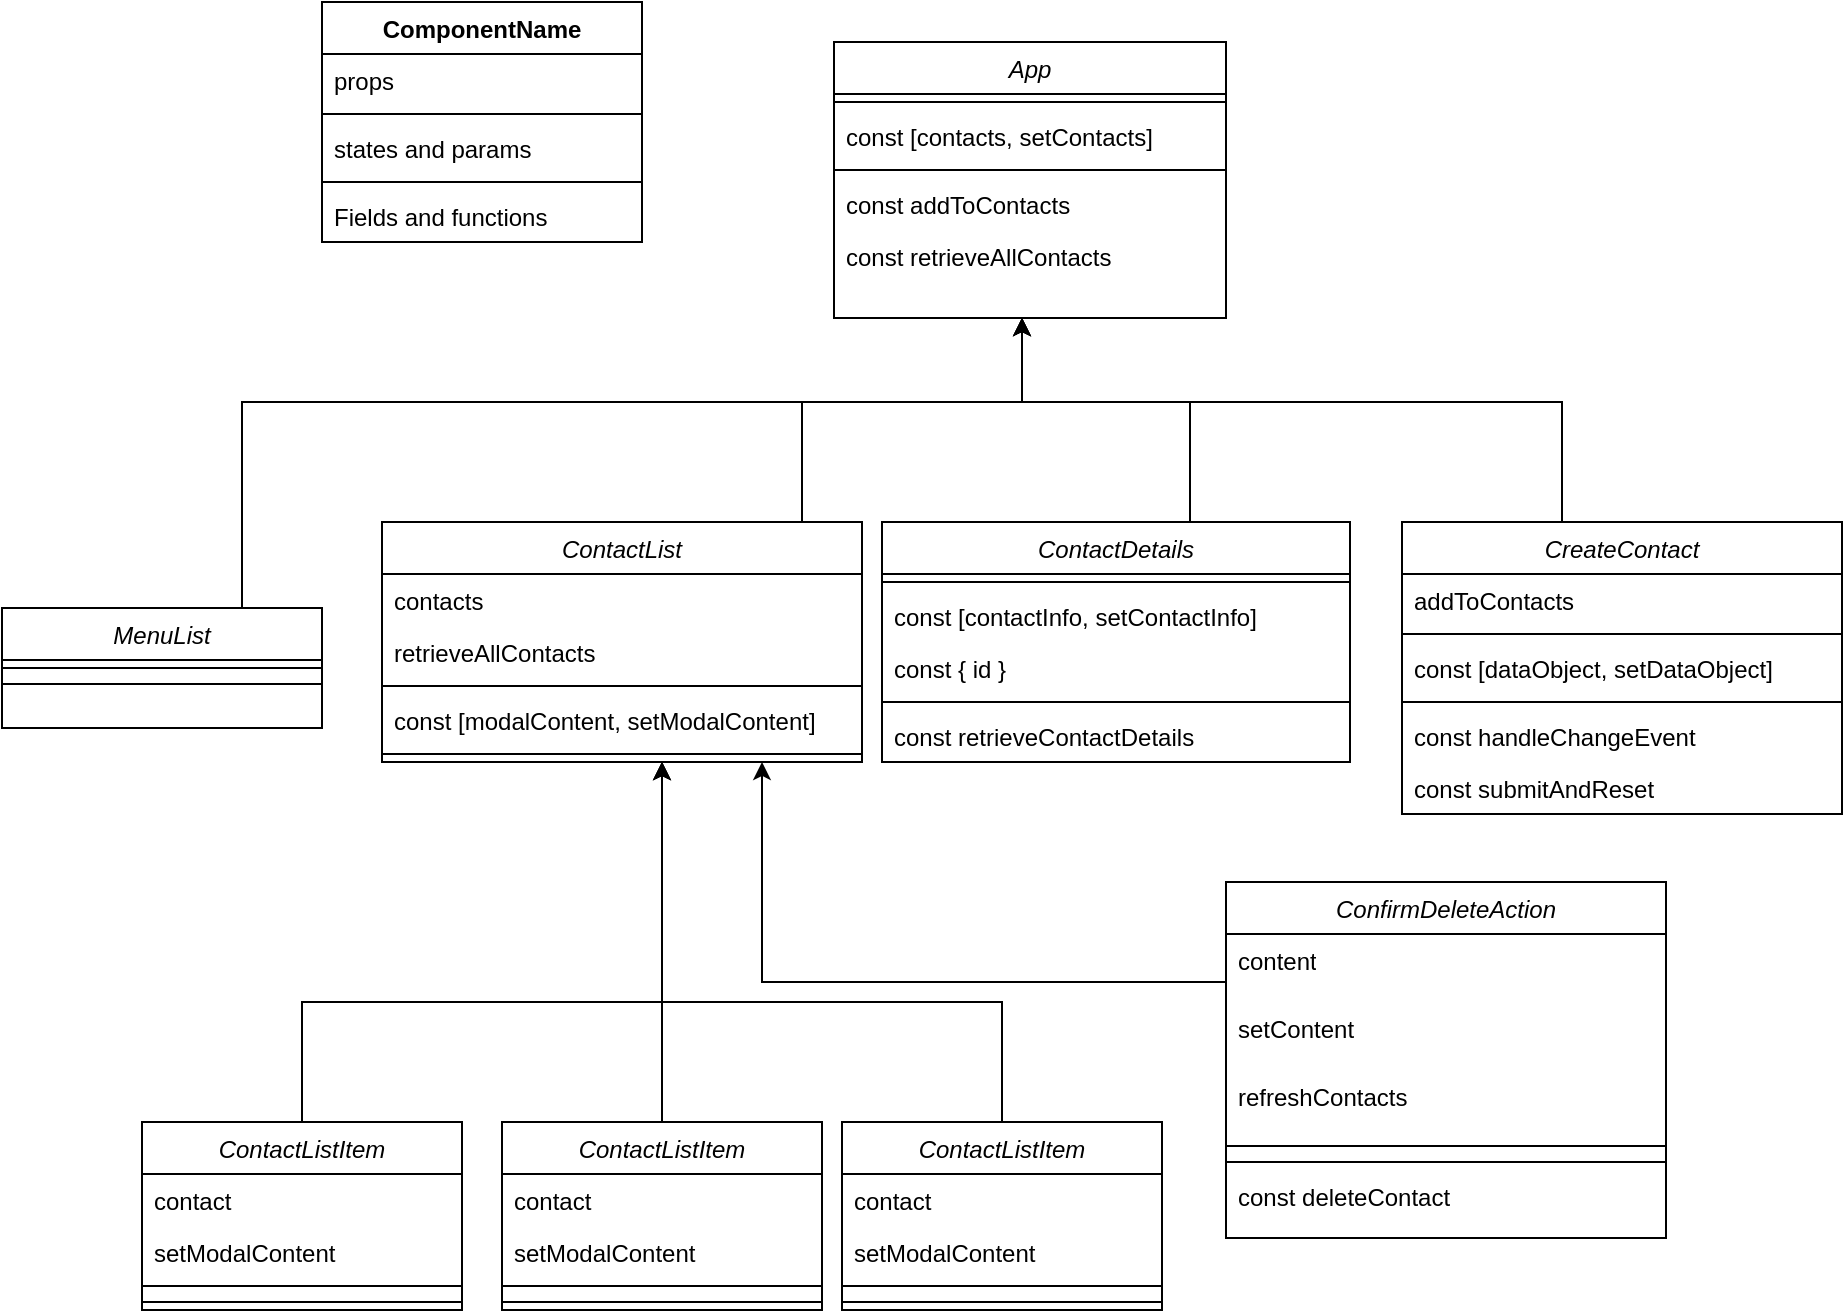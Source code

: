 <mxfile version="24.0.0" type="device">
  <diagram id="C5RBs43oDa-KdzZeNtuy" name="Page-1">
    <mxGraphModel dx="2261" dy="774" grid="1" gridSize="10" guides="1" tooltips="1" connect="1" arrows="1" fold="1" page="1" pageScale="1" pageWidth="827" pageHeight="1169" math="0" shadow="0">
      <root>
        <mxCell id="WIyWlLk6GJQsqaUBKTNV-0" />
        <mxCell id="WIyWlLk6GJQsqaUBKTNV-1" parent="WIyWlLk6GJQsqaUBKTNV-0" />
        <mxCell id="zkfFHV4jXpPFQw0GAbJ--0" value="App" style="swimlane;fontStyle=2;align=center;verticalAlign=top;childLayout=stackLayout;horizontal=1;startSize=26;horizontalStack=0;resizeParent=1;resizeLast=0;collapsible=1;marginBottom=0;rounded=0;shadow=0;strokeWidth=1;" parent="WIyWlLk6GJQsqaUBKTNV-1" vertex="1">
          <mxGeometry x="316" y="30" width="196" height="138" as="geometry">
            <mxRectangle x="230" y="140" width="160" height="26" as="alternateBounds" />
          </mxGeometry>
        </mxCell>
        <mxCell id="OYnkGJoNF9ZU12kn89GX-24" value="" style="line;strokeWidth=1;fillColor=none;align=left;verticalAlign=middle;spacingTop=-1;spacingLeft=3;spacingRight=3;rotatable=0;labelPosition=right;points=[];portConstraint=eastwest;strokeColor=inherit;" vertex="1" parent="zkfFHV4jXpPFQw0GAbJ--0">
          <mxGeometry y="26" width="196" height="8" as="geometry" />
        </mxCell>
        <mxCell id="1z3AmAF0cF7y_BtIDkXV-24" value="const [contacts, setContacts]" style="text;strokeColor=none;fillColor=none;align=left;verticalAlign=top;spacingLeft=4;spacingRight=4;overflow=hidden;rotatable=0;points=[[0,0.5],[1,0.5]];portConstraint=eastwest;whiteSpace=wrap;html=1;" parent="zkfFHV4jXpPFQw0GAbJ--0" vertex="1">
          <mxGeometry y="34" width="196" height="26" as="geometry" />
        </mxCell>
        <mxCell id="zkfFHV4jXpPFQw0GAbJ--4" value="" style="line;html=1;strokeWidth=1;align=left;verticalAlign=middle;spacingTop=-1;spacingLeft=3;spacingRight=3;rotatable=0;labelPosition=right;points=[];portConstraint=eastwest;" parent="zkfFHV4jXpPFQw0GAbJ--0" vertex="1">
          <mxGeometry y="60" width="196" height="8" as="geometry" />
        </mxCell>
        <mxCell id="1z3AmAF0cF7y_BtIDkXV-26" value="const addToContacts" style="text;strokeColor=none;fillColor=none;align=left;verticalAlign=top;spacingLeft=4;spacingRight=4;overflow=hidden;rotatable=0;points=[[0,0.5],[1,0.5]];portConstraint=eastwest;whiteSpace=wrap;html=1;" parent="zkfFHV4jXpPFQw0GAbJ--0" vertex="1">
          <mxGeometry y="68" width="196" height="26" as="geometry" />
        </mxCell>
        <mxCell id="1z3AmAF0cF7y_BtIDkXV-32" value="const retrieveAllContacts" style="text;strokeColor=none;fillColor=none;align=left;verticalAlign=top;spacingLeft=4;spacingRight=4;overflow=hidden;rotatable=0;points=[[0,0.5],[1,0.5]];portConstraint=eastwest;whiteSpace=wrap;html=1;" parent="zkfFHV4jXpPFQw0GAbJ--0" vertex="1">
          <mxGeometry y="94" width="196" height="26" as="geometry" />
        </mxCell>
        <mxCell id="1z3AmAF0cF7y_BtIDkXV-3" style="edgeStyle=orthogonalEdgeStyle;rounded=0;orthogonalLoop=1;jettySize=auto;html=1;" parent="WIyWlLk6GJQsqaUBKTNV-1" source="1z3AmAF0cF7y_BtIDkXV-0" target="zkfFHV4jXpPFQw0GAbJ--0" edge="1">
          <mxGeometry relative="1" as="geometry">
            <Array as="points">
              <mxPoint x="20" y="210" />
              <mxPoint x="410" y="210" />
            </Array>
          </mxGeometry>
        </mxCell>
        <mxCell id="1z3AmAF0cF7y_BtIDkXV-0" value="MenuList" style="swimlane;fontStyle=2;align=center;verticalAlign=top;childLayout=stackLayout;horizontal=1;startSize=26;horizontalStack=0;resizeParent=1;resizeLast=0;collapsible=1;marginBottom=0;rounded=0;shadow=0;strokeWidth=1;" parent="WIyWlLk6GJQsqaUBKTNV-1" vertex="1">
          <mxGeometry x="-100" y="313" width="160" height="60" as="geometry">
            <mxRectangle x="230" y="140" width="160" height="26" as="alternateBounds" />
          </mxGeometry>
        </mxCell>
        <mxCell id="1z3AmAF0cF7y_BtIDkXV-2" value="" style="line;html=1;strokeWidth=1;align=left;verticalAlign=middle;spacingTop=-1;spacingLeft=3;spacingRight=3;rotatable=0;labelPosition=right;points=[];portConstraint=eastwest;" parent="1z3AmAF0cF7y_BtIDkXV-0" vertex="1">
          <mxGeometry y="26" width="160" height="8" as="geometry" />
        </mxCell>
        <mxCell id="OYnkGJoNF9ZU12kn89GX-33" value="" style="line;strokeWidth=1;fillColor=none;align=left;verticalAlign=middle;spacingTop=-1;spacingLeft=3;spacingRight=3;rotatable=0;labelPosition=right;points=[];portConstraint=eastwest;strokeColor=inherit;" vertex="1" parent="1z3AmAF0cF7y_BtIDkXV-0">
          <mxGeometry y="34" width="160" height="8" as="geometry" />
        </mxCell>
        <mxCell id="1z3AmAF0cF7y_BtIDkXV-7" style="edgeStyle=orthogonalEdgeStyle;rounded=0;orthogonalLoop=1;jettySize=auto;html=1;" parent="WIyWlLk6GJQsqaUBKTNV-1" source="1z3AmAF0cF7y_BtIDkXV-4" target="zkfFHV4jXpPFQw0GAbJ--0" edge="1">
          <mxGeometry relative="1" as="geometry">
            <Array as="points">
              <mxPoint x="300" y="210" />
              <mxPoint x="410" y="210" />
            </Array>
          </mxGeometry>
        </mxCell>
        <mxCell id="1z3AmAF0cF7y_BtIDkXV-4" value="ContactList" style="swimlane;fontStyle=2;align=center;verticalAlign=top;childLayout=stackLayout;horizontal=1;startSize=26;horizontalStack=0;resizeParent=1;resizeLast=0;collapsible=1;marginBottom=0;rounded=0;shadow=0;strokeWidth=1;" parent="WIyWlLk6GJQsqaUBKTNV-1" vertex="1">
          <mxGeometry x="90" y="270" width="240" height="120" as="geometry">
            <mxRectangle x="230" y="140" width="160" height="26" as="alternateBounds" />
          </mxGeometry>
        </mxCell>
        <mxCell id="1z3AmAF0cF7y_BtIDkXV-25" value="contacts" style="text;strokeColor=none;fillColor=none;align=left;verticalAlign=top;spacingLeft=4;spacingRight=4;overflow=hidden;rotatable=0;points=[[0,0.5],[1,0.5]];portConstraint=eastwest;whiteSpace=wrap;html=1;" parent="1z3AmAF0cF7y_BtIDkXV-4" vertex="1">
          <mxGeometry y="26" width="240" height="26" as="geometry" />
        </mxCell>
        <mxCell id="OYnkGJoNF9ZU12kn89GX-16" value="retrieveAllContacts" style="text;strokeColor=none;fillColor=none;align=left;verticalAlign=top;spacingLeft=4;spacingRight=4;overflow=hidden;rotatable=0;points=[[0,0.5],[1,0.5]];portConstraint=eastwest;whiteSpace=wrap;html=1;" vertex="1" parent="1z3AmAF0cF7y_BtIDkXV-4">
          <mxGeometry y="52" width="240" height="26" as="geometry" />
        </mxCell>
        <mxCell id="OYnkGJoNF9ZU12kn89GX-27" value="" style="line;strokeWidth=1;fillColor=none;align=left;verticalAlign=middle;spacingTop=-1;spacingLeft=3;spacingRight=3;rotatable=0;labelPosition=right;points=[];portConstraint=eastwest;strokeColor=inherit;" vertex="1" parent="1z3AmAF0cF7y_BtIDkXV-4">
          <mxGeometry y="78" width="240" height="8" as="geometry" />
        </mxCell>
        <mxCell id="OYnkGJoNF9ZU12kn89GX-28" value="const [modalContent, setModalContent]" style="text;strokeColor=none;fillColor=none;align=left;verticalAlign=top;spacingLeft=4;spacingRight=4;overflow=hidden;rotatable=0;points=[[0,0.5],[1,0.5]];portConstraint=eastwest;whiteSpace=wrap;html=1;" vertex="1" parent="1z3AmAF0cF7y_BtIDkXV-4">
          <mxGeometry y="86" width="240" height="26" as="geometry" />
        </mxCell>
        <mxCell id="1z3AmAF0cF7y_BtIDkXV-6" value="" style="line;html=1;strokeWidth=1;align=left;verticalAlign=middle;spacingTop=-1;spacingLeft=3;spacingRight=3;rotatable=0;labelPosition=right;points=[];portConstraint=eastwest;" parent="1z3AmAF0cF7y_BtIDkXV-4" vertex="1">
          <mxGeometry y="112" width="240" height="8" as="geometry" />
        </mxCell>
        <mxCell id="1z3AmAF0cF7y_BtIDkXV-11" style="edgeStyle=orthogonalEdgeStyle;rounded=0;orthogonalLoop=1;jettySize=auto;html=1;" parent="WIyWlLk6GJQsqaUBKTNV-1" source="1z3AmAF0cF7y_BtIDkXV-8" target="zkfFHV4jXpPFQw0GAbJ--0" edge="1">
          <mxGeometry relative="1" as="geometry">
            <Array as="points">
              <mxPoint x="494" y="210" />
              <mxPoint x="410" y="210" />
            </Array>
          </mxGeometry>
        </mxCell>
        <mxCell id="1z3AmAF0cF7y_BtIDkXV-8" value="ContactDetails" style="swimlane;fontStyle=2;align=center;verticalAlign=top;childLayout=stackLayout;horizontal=1;startSize=26;horizontalStack=0;resizeParent=1;resizeLast=0;collapsible=1;marginBottom=0;rounded=0;shadow=0;strokeWidth=1;" parent="WIyWlLk6GJQsqaUBKTNV-1" vertex="1">
          <mxGeometry x="340" y="270" width="234" height="120" as="geometry">
            <mxRectangle x="230" y="140" width="160" height="26" as="alternateBounds" />
          </mxGeometry>
        </mxCell>
        <mxCell id="OYnkGJoNF9ZU12kn89GX-25" value="" style="line;strokeWidth=1;fillColor=none;align=left;verticalAlign=middle;spacingTop=-1;spacingLeft=3;spacingRight=3;rotatable=0;labelPosition=right;points=[];portConstraint=eastwest;strokeColor=inherit;" vertex="1" parent="1z3AmAF0cF7y_BtIDkXV-8">
          <mxGeometry y="26" width="234" height="8" as="geometry" />
        </mxCell>
        <mxCell id="1z3AmAF0cF7y_BtIDkXV-29" value="const [contactInfo, setContactInfo]" style="text;strokeColor=none;fillColor=none;align=left;verticalAlign=top;spacingLeft=4;spacingRight=4;overflow=hidden;rotatable=0;points=[[0,0.5],[1,0.5]];portConstraint=eastwest;whiteSpace=wrap;html=1;" parent="1z3AmAF0cF7y_BtIDkXV-8" vertex="1">
          <mxGeometry y="34" width="234" height="26" as="geometry" />
        </mxCell>
        <mxCell id="OYnkGJoNF9ZU12kn89GX-1" value="const { id }" style="text;strokeColor=none;fillColor=none;align=left;verticalAlign=top;spacingLeft=4;spacingRight=4;overflow=hidden;rotatable=0;points=[[0,0.5],[1,0.5]];portConstraint=eastwest;whiteSpace=wrap;html=1;" vertex="1" parent="1z3AmAF0cF7y_BtIDkXV-8">
          <mxGeometry y="60" width="234" height="26" as="geometry" />
        </mxCell>
        <mxCell id="1z3AmAF0cF7y_BtIDkXV-10" value="" style="line;html=1;strokeWidth=1;align=left;verticalAlign=middle;spacingTop=-1;spacingLeft=3;spacingRight=3;rotatable=0;labelPosition=right;points=[];portConstraint=eastwest;" parent="1z3AmAF0cF7y_BtIDkXV-8" vertex="1">
          <mxGeometry y="86" width="234" height="8" as="geometry" />
        </mxCell>
        <mxCell id="1z3AmAF0cF7y_BtIDkXV-31" value="const retrieveContactDetails" style="text;strokeColor=none;fillColor=none;align=left;verticalAlign=top;spacingLeft=4;spacingRight=4;overflow=hidden;rotatable=0;points=[[0,0.5],[1,0.5]];portConstraint=eastwest;whiteSpace=wrap;html=1;" parent="1z3AmAF0cF7y_BtIDkXV-8" vertex="1">
          <mxGeometry y="94" width="234" height="26" as="geometry" />
        </mxCell>
        <mxCell id="1z3AmAF0cF7y_BtIDkXV-15" style="edgeStyle=orthogonalEdgeStyle;rounded=0;orthogonalLoop=1;jettySize=auto;html=1;" parent="WIyWlLk6GJQsqaUBKTNV-1" source="1z3AmAF0cF7y_BtIDkXV-12" target="zkfFHV4jXpPFQw0GAbJ--0" edge="1">
          <mxGeometry relative="1" as="geometry">
            <Array as="points">
              <mxPoint x="680" y="210" />
              <mxPoint x="410" y="210" />
            </Array>
          </mxGeometry>
        </mxCell>
        <mxCell id="1z3AmAF0cF7y_BtIDkXV-12" value="CreateContact" style="swimlane;fontStyle=2;align=center;verticalAlign=top;childLayout=stackLayout;horizontal=1;startSize=26;horizontalStack=0;resizeParent=1;resizeLast=0;collapsible=1;marginBottom=0;rounded=0;shadow=0;strokeWidth=1;" parent="WIyWlLk6GJQsqaUBKTNV-1" vertex="1">
          <mxGeometry x="600" y="270" width="220" height="146" as="geometry">
            <mxRectangle x="230" y="140" width="160" height="26" as="alternateBounds" />
          </mxGeometry>
        </mxCell>
        <mxCell id="1z3AmAF0cF7y_BtIDkXV-28" value="addToContacts" style="text;strokeColor=none;fillColor=none;align=left;verticalAlign=top;spacingLeft=4;spacingRight=4;overflow=hidden;rotatable=0;points=[[0,0.5],[1,0.5]];portConstraint=eastwest;whiteSpace=wrap;html=1;" parent="1z3AmAF0cF7y_BtIDkXV-12" vertex="1">
          <mxGeometry y="26" width="220" height="26" as="geometry" />
        </mxCell>
        <mxCell id="OYnkGJoNF9ZU12kn89GX-26" value="" style="line;strokeWidth=1;fillColor=none;align=left;verticalAlign=middle;spacingTop=-1;spacingLeft=3;spacingRight=3;rotatable=0;labelPosition=right;points=[];portConstraint=eastwest;strokeColor=inherit;" vertex="1" parent="1z3AmAF0cF7y_BtIDkXV-12">
          <mxGeometry y="52" width="220" height="8" as="geometry" />
        </mxCell>
        <mxCell id="1z3AmAF0cF7y_BtIDkXV-27" value="const [dataObject, setDataObject]" style="text;strokeColor=none;fillColor=none;align=left;verticalAlign=top;spacingLeft=4;spacingRight=4;overflow=hidden;rotatable=0;points=[[0,0.5],[1,0.5]];portConstraint=eastwest;whiteSpace=wrap;html=1;" parent="1z3AmAF0cF7y_BtIDkXV-12" vertex="1">
          <mxGeometry y="60" width="220" height="26" as="geometry" />
        </mxCell>
        <mxCell id="1z3AmAF0cF7y_BtIDkXV-14" value="" style="line;html=1;strokeWidth=1;align=left;verticalAlign=middle;spacingTop=-1;spacingLeft=3;spacingRight=3;rotatable=0;labelPosition=right;points=[];portConstraint=eastwest;" parent="1z3AmAF0cF7y_BtIDkXV-12" vertex="1">
          <mxGeometry y="86" width="220" height="8" as="geometry" />
        </mxCell>
        <mxCell id="OYnkGJoNF9ZU12kn89GX-0" value="const handleChangeEvent" style="text;strokeColor=none;fillColor=none;align=left;verticalAlign=top;spacingLeft=4;spacingRight=4;overflow=hidden;rotatable=0;points=[[0,0.5],[1,0.5]];portConstraint=eastwest;whiteSpace=wrap;html=1;" vertex="1" parent="1z3AmAF0cF7y_BtIDkXV-12">
          <mxGeometry y="94" width="220" height="26" as="geometry" />
        </mxCell>
        <mxCell id="1z3AmAF0cF7y_BtIDkXV-34" value="const submitAndReset" style="text;strokeColor=none;fillColor=none;align=left;verticalAlign=top;spacingLeft=4;spacingRight=4;overflow=hidden;rotatable=0;points=[[0,0.5],[1,0.5]];portConstraint=eastwest;whiteSpace=wrap;html=1;" parent="1z3AmAF0cF7y_BtIDkXV-12" vertex="1">
          <mxGeometry y="120" width="220" height="26" as="geometry" />
        </mxCell>
        <mxCell id="1z3AmAF0cF7y_BtIDkXV-18" style="edgeStyle=orthogonalEdgeStyle;rounded=0;orthogonalLoop=1;jettySize=auto;html=1;" parent="WIyWlLk6GJQsqaUBKTNV-1" source="1z3AmAF0cF7y_BtIDkXV-16" target="1z3AmAF0cF7y_BtIDkXV-4" edge="1">
          <mxGeometry relative="1" as="geometry">
            <Array as="points">
              <mxPoint x="50" y="510" />
              <mxPoint x="230" y="510" />
            </Array>
          </mxGeometry>
        </mxCell>
        <mxCell id="1z3AmAF0cF7y_BtIDkXV-16" value="ContactListItem" style="swimlane;fontStyle=2;align=center;verticalAlign=top;childLayout=stackLayout;horizontal=1;startSize=26;horizontalStack=0;resizeParent=1;resizeLast=0;collapsible=1;marginBottom=0;rounded=0;shadow=0;strokeWidth=1;" parent="WIyWlLk6GJQsqaUBKTNV-1" vertex="1">
          <mxGeometry x="-30" y="570" width="160" height="94" as="geometry">
            <mxRectangle x="230" y="140" width="160" height="26" as="alternateBounds" />
          </mxGeometry>
        </mxCell>
        <mxCell id="1z3AmAF0cF7y_BtIDkXV-33" value="contact" style="text;strokeColor=none;fillColor=none;align=left;verticalAlign=top;spacingLeft=4;spacingRight=4;overflow=hidden;rotatable=0;points=[[0,0.5],[1,0.5]];portConstraint=eastwest;whiteSpace=wrap;html=1;" parent="1z3AmAF0cF7y_BtIDkXV-16" vertex="1">
          <mxGeometry y="26" width="160" height="26" as="geometry" />
        </mxCell>
        <mxCell id="OYnkGJoNF9ZU12kn89GX-17" value="setModalContent" style="text;strokeColor=none;fillColor=none;align=left;verticalAlign=top;spacingLeft=4;spacingRight=4;overflow=hidden;rotatable=0;points=[[0,0.5],[1,0.5]];portConstraint=eastwest;whiteSpace=wrap;html=1;" vertex="1" parent="1z3AmAF0cF7y_BtIDkXV-16">
          <mxGeometry y="52" width="160" height="26" as="geometry" />
        </mxCell>
        <mxCell id="OYnkGJoNF9ZU12kn89GX-32" value="" style="line;strokeWidth=1;fillColor=none;align=left;verticalAlign=middle;spacingTop=-1;spacingLeft=3;spacingRight=3;rotatable=0;labelPosition=right;points=[];portConstraint=eastwest;strokeColor=inherit;" vertex="1" parent="1z3AmAF0cF7y_BtIDkXV-16">
          <mxGeometry y="78" width="160" height="8" as="geometry" />
        </mxCell>
        <mxCell id="1z3AmAF0cF7y_BtIDkXV-17" value="" style="line;html=1;strokeWidth=1;align=left;verticalAlign=middle;spacingTop=-1;spacingLeft=3;spacingRight=3;rotatable=0;labelPosition=right;points=[];portConstraint=eastwest;" parent="1z3AmAF0cF7y_BtIDkXV-16" vertex="1">
          <mxGeometry y="86" width="160" height="8" as="geometry" />
        </mxCell>
        <mxCell id="1z3AmAF0cF7y_BtIDkXV-20" value="ComponentName" style="swimlane;fontStyle=1;align=center;verticalAlign=top;childLayout=stackLayout;horizontal=1;startSize=26;horizontalStack=0;resizeParent=1;resizeParentMax=0;resizeLast=0;collapsible=1;marginBottom=0;whiteSpace=wrap;html=1;" parent="WIyWlLk6GJQsqaUBKTNV-1" vertex="1">
          <mxGeometry x="60" y="10" width="160" height="120" as="geometry" />
        </mxCell>
        <mxCell id="1z3AmAF0cF7y_BtIDkXV-21" value="props" style="text;strokeColor=none;fillColor=none;align=left;verticalAlign=top;spacingLeft=4;spacingRight=4;overflow=hidden;rotatable=0;points=[[0,0.5],[1,0.5]];portConstraint=eastwest;whiteSpace=wrap;html=1;" parent="1z3AmAF0cF7y_BtIDkXV-20" vertex="1">
          <mxGeometry y="26" width="160" height="26" as="geometry" />
        </mxCell>
        <mxCell id="1z3AmAF0cF7y_BtIDkXV-22" value="" style="line;strokeWidth=1;fillColor=none;align=left;verticalAlign=middle;spacingTop=-1;spacingLeft=3;spacingRight=3;rotatable=0;labelPosition=right;points=[];portConstraint=eastwest;strokeColor=inherit;" parent="1z3AmAF0cF7y_BtIDkXV-20" vertex="1">
          <mxGeometry y="52" width="160" height="8" as="geometry" />
        </mxCell>
        <mxCell id="OYnkGJoNF9ZU12kn89GX-22" value="states and params" style="text;strokeColor=none;fillColor=none;align=left;verticalAlign=top;spacingLeft=4;spacingRight=4;overflow=hidden;rotatable=0;points=[[0,0.5],[1,0.5]];portConstraint=eastwest;whiteSpace=wrap;html=1;" vertex="1" parent="1z3AmAF0cF7y_BtIDkXV-20">
          <mxGeometry y="60" width="160" height="26" as="geometry" />
        </mxCell>
        <mxCell id="OYnkGJoNF9ZU12kn89GX-23" value="" style="line;strokeWidth=1;fillColor=none;align=left;verticalAlign=middle;spacingTop=-1;spacingLeft=3;spacingRight=3;rotatable=0;labelPosition=right;points=[];portConstraint=eastwest;strokeColor=inherit;" vertex="1" parent="1z3AmAF0cF7y_BtIDkXV-20">
          <mxGeometry y="86" width="160" height="8" as="geometry" />
        </mxCell>
        <mxCell id="1z3AmAF0cF7y_BtIDkXV-23" value="Fields and functions" style="text;strokeColor=none;fillColor=none;align=left;verticalAlign=top;spacingLeft=4;spacingRight=4;overflow=hidden;rotatable=0;points=[[0,0.5],[1,0.5]];portConstraint=eastwest;whiteSpace=wrap;html=1;" parent="1z3AmAF0cF7y_BtIDkXV-20" vertex="1">
          <mxGeometry y="94" width="160" height="26" as="geometry" />
        </mxCell>
        <mxCell id="OYnkGJoNF9ZU12kn89GX-5" style="edgeStyle=orthogonalEdgeStyle;rounded=0;orthogonalLoop=1;jettySize=auto;html=1;" edge="1" parent="WIyWlLk6GJQsqaUBKTNV-1" source="OYnkGJoNF9ZU12kn89GX-2" target="1z3AmAF0cF7y_BtIDkXV-4">
          <mxGeometry relative="1" as="geometry">
            <Array as="points">
              <mxPoint x="230" y="440" />
              <mxPoint x="230" y="440" />
            </Array>
          </mxGeometry>
        </mxCell>
        <mxCell id="OYnkGJoNF9ZU12kn89GX-2" value="ContactListItem" style="swimlane;fontStyle=2;align=center;verticalAlign=top;childLayout=stackLayout;horizontal=1;startSize=26;horizontalStack=0;resizeParent=1;resizeLast=0;collapsible=1;marginBottom=0;rounded=0;shadow=0;strokeWidth=1;" vertex="1" parent="WIyWlLk6GJQsqaUBKTNV-1">
          <mxGeometry x="150" y="570" width="160" height="94" as="geometry">
            <mxRectangle x="230" y="140" width="160" height="26" as="alternateBounds" />
          </mxGeometry>
        </mxCell>
        <mxCell id="OYnkGJoNF9ZU12kn89GX-3" value="contact" style="text;strokeColor=none;fillColor=none;align=left;verticalAlign=top;spacingLeft=4;spacingRight=4;overflow=hidden;rotatable=0;points=[[0,0.5],[1,0.5]];portConstraint=eastwest;whiteSpace=wrap;html=1;" vertex="1" parent="OYnkGJoNF9ZU12kn89GX-2">
          <mxGeometry y="26" width="160" height="26" as="geometry" />
        </mxCell>
        <mxCell id="OYnkGJoNF9ZU12kn89GX-18" value="setModalContent" style="text;strokeColor=none;fillColor=none;align=left;verticalAlign=top;spacingLeft=4;spacingRight=4;overflow=hidden;rotatable=0;points=[[0,0.5],[1,0.5]];portConstraint=eastwest;whiteSpace=wrap;html=1;" vertex="1" parent="OYnkGJoNF9ZU12kn89GX-2">
          <mxGeometry y="52" width="160" height="26" as="geometry" />
        </mxCell>
        <mxCell id="OYnkGJoNF9ZU12kn89GX-30" value="" style="line;strokeWidth=1;fillColor=none;align=left;verticalAlign=middle;spacingTop=-1;spacingLeft=3;spacingRight=3;rotatable=0;labelPosition=right;points=[];portConstraint=eastwest;strokeColor=inherit;" vertex="1" parent="OYnkGJoNF9ZU12kn89GX-2">
          <mxGeometry y="78" width="160" height="8" as="geometry" />
        </mxCell>
        <mxCell id="OYnkGJoNF9ZU12kn89GX-4" value="" style="line;html=1;strokeWidth=1;align=left;verticalAlign=middle;spacingTop=-1;spacingLeft=3;spacingRight=3;rotatable=0;labelPosition=right;points=[];portConstraint=eastwest;" vertex="1" parent="OYnkGJoNF9ZU12kn89GX-2">
          <mxGeometry y="86" width="160" height="8" as="geometry" />
        </mxCell>
        <mxCell id="OYnkGJoNF9ZU12kn89GX-9" style="edgeStyle=orthogonalEdgeStyle;rounded=0;orthogonalLoop=1;jettySize=auto;html=1;" edge="1" parent="WIyWlLk6GJQsqaUBKTNV-1" source="OYnkGJoNF9ZU12kn89GX-6" target="1z3AmAF0cF7y_BtIDkXV-4">
          <mxGeometry relative="1" as="geometry">
            <Array as="points">
              <mxPoint x="400" y="510" />
              <mxPoint x="230" y="510" />
            </Array>
          </mxGeometry>
        </mxCell>
        <mxCell id="OYnkGJoNF9ZU12kn89GX-6" value="ContactListItem" style="swimlane;fontStyle=2;align=center;verticalAlign=top;childLayout=stackLayout;horizontal=1;startSize=26;horizontalStack=0;resizeParent=1;resizeLast=0;collapsible=1;marginBottom=0;rounded=0;shadow=0;strokeWidth=1;" vertex="1" parent="WIyWlLk6GJQsqaUBKTNV-1">
          <mxGeometry x="320" y="570" width="160" height="94" as="geometry">
            <mxRectangle x="230" y="140" width="160" height="26" as="alternateBounds" />
          </mxGeometry>
        </mxCell>
        <mxCell id="OYnkGJoNF9ZU12kn89GX-7" value="contact" style="text;strokeColor=none;fillColor=none;align=left;verticalAlign=top;spacingLeft=4;spacingRight=4;overflow=hidden;rotatable=0;points=[[0,0.5],[1,0.5]];portConstraint=eastwest;whiteSpace=wrap;html=1;" vertex="1" parent="OYnkGJoNF9ZU12kn89GX-6">
          <mxGeometry y="26" width="160" height="26" as="geometry" />
        </mxCell>
        <mxCell id="OYnkGJoNF9ZU12kn89GX-19" value="setModalContent" style="text;strokeColor=none;fillColor=none;align=left;verticalAlign=top;spacingLeft=4;spacingRight=4;overflow=hidden;rotatable=0;points=[[0,0.5],[1,0.5]];portConstraint=eastwest;whiteSpace=wrap;html=1;" vertex="1" parent="OYnkGJoNF9ZU12kn89GX-6">
          <mxGeometry y="52" width="160" height="26" as="geometry" />
        </mxCell>
        <mxCell id="OYnkGJoNF9ZU12kn89GX-31" value="" style="line;strokeWidth=1;fillColor=none;align=left;verticalAlign=middle;spacingTop=-1;spacingLeft=3;spacingRight=3;rotatable=0;labelPosition=right;points=[];portConstraint=eastwest;strokeColor=inherit;" vertex="1" parent="OYnkGJoNF9ZU12kn89GX-6">
          <mxGeometry y="78" width="160" height="8" as="geometry" />
        </mxCell>
        <mxCell id="OYnkGJoNF9ZU12kn89GX-8" value="" style="line;html=1;strokeWidth=1;align=left;verticalAlign=middle;spacingTop=-1;spacingLeft=3;spacingRight=3;rotatable=0;labelPosition=right;points=[];portConstraint=eastwest;" vertex="1" parent="OYnkGJoNF9ZU12kn89GX-6">
          <mxGeometry y="86" width="160" height="8" as="geometry" />
        </mxCell>
        <mxCell id="OYnkGJoNF9ZU12kn89GX-14" style="edgeStyle=orthogonalEdgeStyle;rounded=0;orthogonalLoop=1;jettySize=auto;html=1;" edge="1" parent="WIyWlLk6GJQsqaUBKTNV-1" source="OYnkGJoNF9ZU12kn89GX-10" target="1z3AmAF0cF7y_BtIDkXV-4">
          <mxGeometry relative="1" as="geometry">
            <Array as="points">
              <mxPoint x="622" y="500" />
              <mxPoint x="280" y="500" />
            </Array>
          </mxGeometry>
        </mxCell>
        <mxCell id="OYnkGJoNF9ZU12kn89GX-10" value="ConfirmDeleteAction" style="swimlane;fontStyle=2;align=center;verticalAlign=top;childLayout=stackLayout;horizontal=1;startSize=26;horizontalStack=0;resizeParent=1;resizeLast=0;collapsible=1;marginBottom=0;rounded=0;shadow=0;strokeWidth=1;" vertex="1" parent="WIyWlLk6GJQsqaUBKTNV-1">
          <mxGeometry x="512" y="450" width="220" height="178" as="geometry">
            <mxRectangle x="230" y="140" width="160" height="26" as="alternateBounds" />
          </mxGeometry>
        </mxCell>
        <mxCell id="OYnkGJoNF9ZU12kn89GX-11" value="content" style="text;strokeColor=none;fillColor=none;align=left;verticalAlign=top;spacingLeft=4;spacingRight=4;overflow=hidden;rotatable=0;points=[[0,0.5],[1,0.5]];portConstraint=eastwest;whiteSpace=wrap;html=1;" vertex="1" parent="OYnkGJoNF9ZU12kn89GX-10">
          <mxGeometry y="26" width="220" height="34" as="geometry" />
        </mxCell>
        <mxCell id="OYnkGJoNF9ZU12kn89GX-20" value="setContent" style="text;strokeColor=none;fillColor=none;align=left;verticalAlign=top;spacingLeft=4;spacingRight=4;overflow=hidden;rotatable=0;points=[[0,0.5],[1,0.5]];portConstraint=eastwest;whiteSpace=wrap;html=1;" vertex="1" parent="OYnkGJoNF9ZU12kn89GX-10">
          <mxGeometry y="60" width="220" height="34" as="geometry" />
        </mxCell>
        <mxCell id="OYnkGJoNF9ZU12kn89GX-21" value="refreshContacts" style="text;strokeColor=none;fillColor=none;align=left;verticalAlign=top;spacingLeft=4;spacingRight=4;overflow=hidden;rotatable=0;points=[[0,0.5],[1,0.5]];portConstraint=eastwest;whiteSpace=wrap;html=1;" vertex="1" parent="OYnkGJoNF9ZU12kn89GX-10">
          <mxGeometry y="94" width="220" height="34" as="geometry" />
        </mxCell>
        <mxCell id="OYnkGJoNF9ZU12kn89GX-29" value="" style="line;strokeWidth=1;fillColor=none;align=left;verticalAlign=middle;spacingTop=-1;spacingLeft=3;spacingRight=3;rotatable=0;labelPosition=right;points=[];portConstraint=eastwest;strokeColor=inherit;" vertex="1" parent="OYnkGJoNF9ZU12kn89GX-10">
          <mxGeometry y="128" width="220" height="8" as="geometry" />
        </mxCell>
        <mxCell id="OYnkGJoNF9ZU12kn89GX-12" value="" style="line;html=1;strokeWidth=1;align=left;verticalAlign=middle;spacingTop=-1;spacingLeft=3;spacingRight=3;rotatable=0;labelPosition=right;points=[];portConstraint=eastwest;" vertex="1" parent="OYnkGJoNF9ZU12kn89GX-10">
          <mxGeometry y="136" width="220" height="8" as="geometry" />
        </mxCell>
        <mxCell id="OYnkGJoNF9ZU12kn89GX-15" value="const deleteContact" style="text;strokeColor=none;fillColor=none;align=left;verticalAlign=top;spacingLeft=4;spacingRight=4;overflow=hidden;rotatable=0;points=[[0,0.5],[1,0.5]];portConstraint=eastwest;whiteSpace=wrap;html=1;" vertex="1" parent="OYnkGJoNF9ZU12kn89GX-10">
          <mxGeometry y="144" width="220" height="34" as="geometry" />
        </mxCell>
      </root>
    </mxGraphModel>
  </diagram>
</mxfile>
